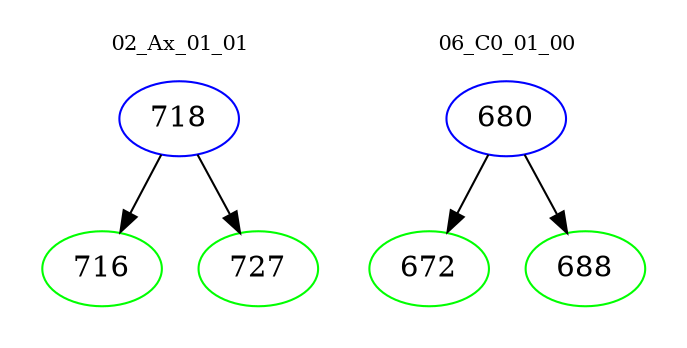 digraph{
subgraph cluster_0 {
color = white
label = "02_Ax_01_01";
fontsize=10;
T0_718 [label="718", color="blue"]
T0_718 -> T0_716 [color="black"]
T0_716 [label="716", color="green"]
T0_718 -> T0_727 [color="black"]
T0_727 [label="727", color="green"]
}
subgraph cluster_1 {
color = white
label = "06_C0_01_00";
fontsize=10;
T1_680 [label="680", color="blue"]
T1_680 -> T1_672 [color="black"]
T1_672 [label="672", color="green"]
T1_680 -> T1_688 [color="black"]
T1_688 [label="688", color="green"]
}
}
